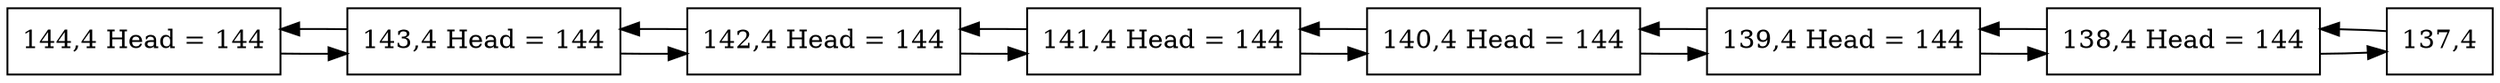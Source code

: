 digraph firstGraph{
node [shape = record];
rankdir=LR;
node0 [label=" 144,4 Head = 144 "];
node0 -> node1;
node1 -> node0;
node1 [label=" 143,4 Head = 144 "];
node1 -> node2;
node2 -> node1;
node2 [label=" 142,4 Head = 144 "];
node2 -> node3;
node3 -> node2;
node3 [label=" 141,4 Head = 144 "];
node3 -> node4;
node4 -> node3;
node4 [label=" 140,4 Head = 144 "];
node4 -> node5;
node5 -> node4;
node5 [label=" 139,4 Head = 144 "];
node5 -> node6;
node6 -> node5;
node6 [label=" 138,4 Head = 144 "];
node6 -> node7;
node7 -> node6;
node7 [label=" 137,4 "];
}